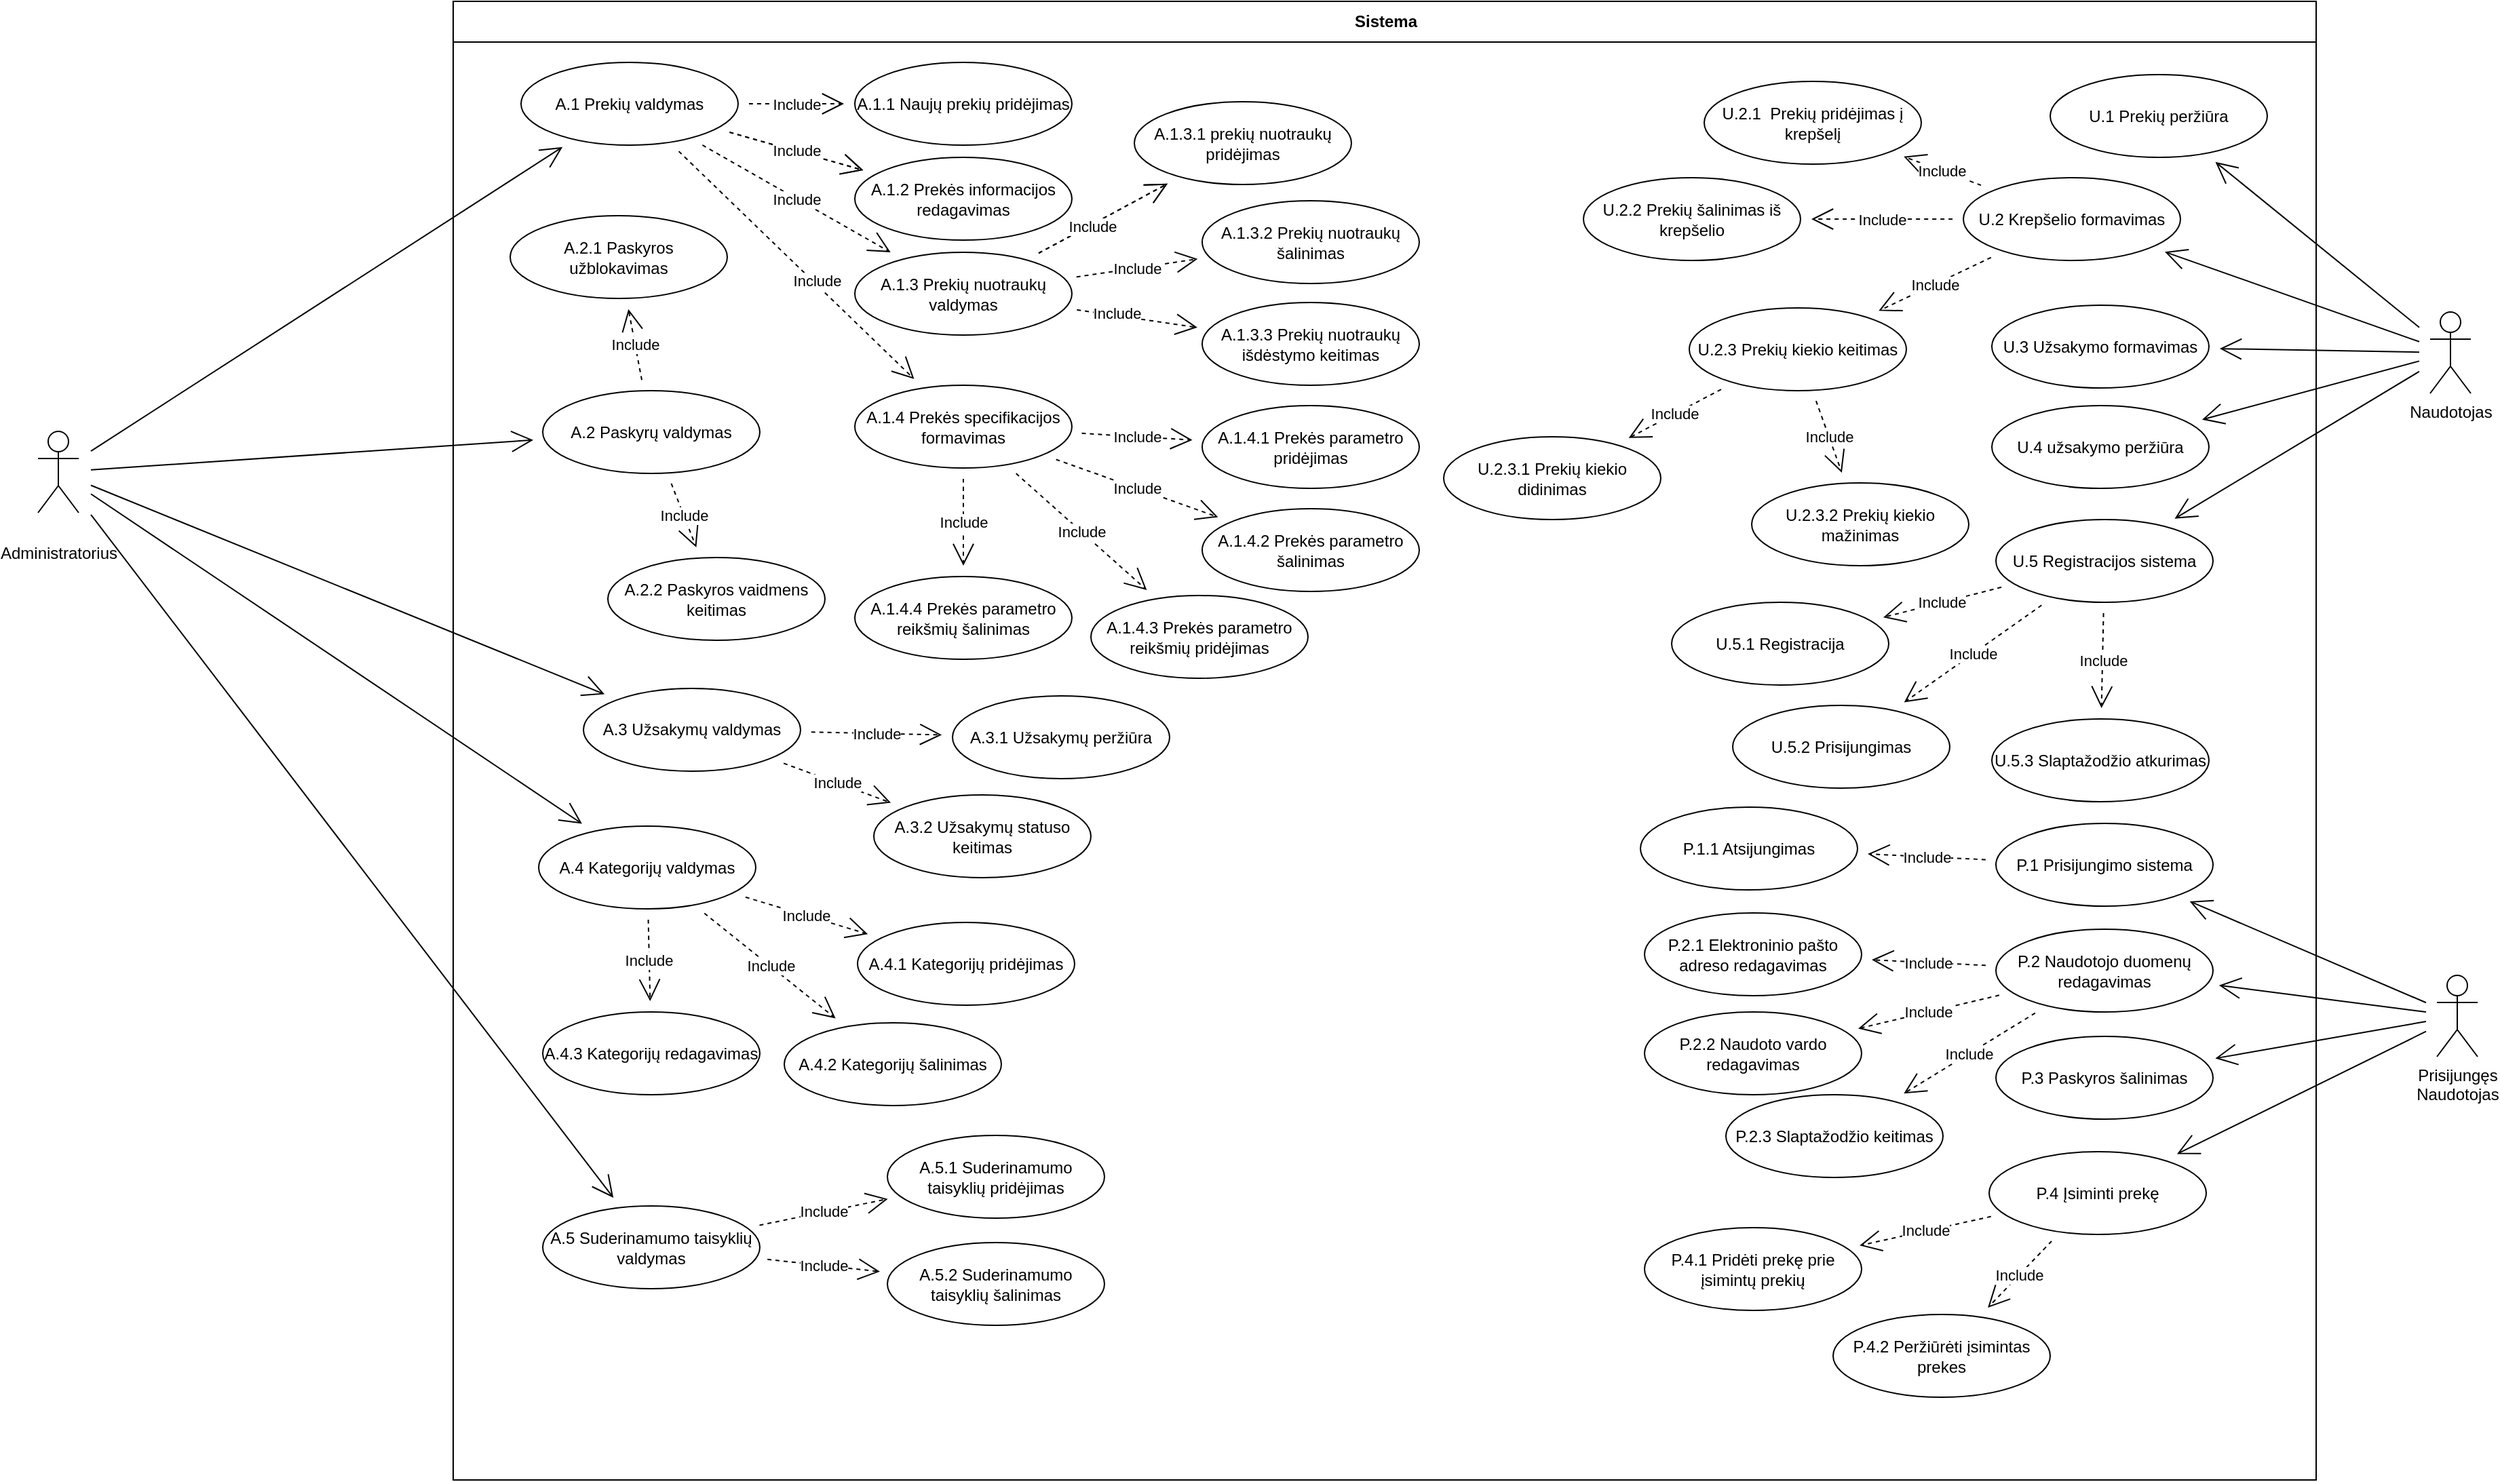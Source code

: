 <mxfile>
    <diagram id="DxKpvd3GSa204IADqyGO" name="Page-1">
        <mxGraphModel dx="1756" dy="931" grid="0" gridSize="10" guides="1" tooltips="1" connect="1" arrows="1" fold="1" page="0" pageScale="1" pageWidth="850" pageHeight="1100" math="0" shadow="0">
            <root>
                <mxCell id="0"/>
                <mxCell id="1" parent="0"/>
                <mxCell id="8" style="edgeStyle=none;curved=1;rounded=0;orthogonalLoop=1;jettySize=auto;html=1;endArrow=open;startSize=14;endSize=14;sourcePerimeterSpacing=8;targetPerimeterSpacing=8;" edge="1" parent="1" source="2" target="7">
                    <mxGeometry relative="1" as="geometry"/>
                </mxCell>
                <mxCell id="14" style="edgeStyle=none;curved=1;rounded=0;orthogonalLoop=1;jettySize=auto;html=1;endArrow=open;startSize=14;endSize=14;sourcePerimeterSpacing=8;targetPerimeterSpacing=8;" edge="1" parent="1" source="2" target="10">
                    <mxGeometry relative="1" as="geometry"/>
                </mxCell>
                <mxCell id="15" style="edgeStyle=none;curved=1;rounded=0;orthogonalLoop=1;jettySize=auto;html=1;endArrow=open;startSize=14;endSize=14;sourcePerimeterSpacing=8;targetPerimeterSpacing=8;" edge="1" parent="1" source="2" target="11">
                    <mxGeometry relative="1" as="geometry"/>
                </mxCell>
                <mxCell id="16" style="edgeStyle=none;curved=1;rounded=0;orthogonalLoop=1;jettySize=auto;html=1;endArrow=open;startSize=14;endSize=14;sourcePerimeterSpacing=8;targetPerimeterSpacing=8;" edge="1" parent="1" source="2" target="12">
                    <mxGeometry relative="1" as="geometry"/>
                </mxCell>
                <mxCell id="17" style="edgeStyle=none;curved=1;rounded=0;orthogonalLoop=1;jettySize=auto;html=1;endArrow=open;startSize=14;endSize=14;sourcePerimeterSpacing=8;targetPerimeterSpacing=8;" edge="1" parent="1" source="2" target="13">
                    <mxGeometry relative="1" as="geometry"/>
                </mxCell>
                <mxCell id="2" value="Administratorius" style="shape=umlActor;html=1;verticalLabelPosition=bottom;verticalAlign=middle;align=center;strokeWidth=1;perimeterSpacing=1;" parent="1" vertex="1">
                    <mxGeometry x="115" y="562" width="30" height="60" as="geometry"/>
                </mxCell>
                <mxCell id="3" value="Sistema" style="swimlane;fontStyle=1;align=center;horizontal=1;startSize=30;collapsible=0;html=1;" parent="1" vertex="1">
                    <mxGeometry x="421" y="245" width="1373" height="1090" as="geometry"/>
                </mxCell>
                <mxCell id="47" value="Include" style="edgeStyle=none;curved=1;rounded=0;orthogonalLoop=1;jettySize=auto;html=1;dashed=1;endArrow=open;startSize=14;endSize=14;sourcePerimeterSpacing=8;targetPerimeterSpacing=8;" edge="1" parent="3" source="7" target="46">
                    <mxGeometry relative="1" as="geometry"/>
                </mxCell>
                <mxCell id="53" value="" style="edgeStyle=none;curved=1;rounded=0;orthogonalLoop=1;jettySize=auto;html=1;dashed=1;endArrow=open;startSize=14;endSize=14;sourcePerimeterSpacing=8;targetPerimeterSpacing=8;" edge="1" parent="3" source="7" target="48">
                    <mxGeometry relative="1" as="geometry"/>
                </mxCell>
                <mxCell id="55" value="Include" style="edgeStyle=none;curved=1;rounded=0;orthogonalLoop=1;jettySize=auto;html=1;dashed=1;endArrow=open;startSize=14;endSize=14;sourcePerimeterSpacing=8;targetPerimeterSpacing=8;" edge="1" parent="3" source="7" target="54">
                    <mxGeometry relative="1" as="geometry"/>
                </mxCell>
                <mxCell id="66" value="Include" style="edgeStyle=none;curved=1;rounded=0;orthogonalLoop=1;jettySize=auto;html=1;dashed=1;endArrow=open;startSize=14;endSize=14;sourcePerimeterSpacing=8;targetPerimeterSpacing=8;" edge="1" parent="3" source="7" target="48">
                    <mxGeometry relative="1" as="geometry"/>
                </mxCell>
                <mxCell id="70" style="edgeStyle=none;curved=1;rounded=0;orthogonalLoop=1;jettySize=auto;html=1;dashed=1;endArrow=open;startSize=14;endSize=14;sourcePerimeterSpacing=8;targetPerimeterSpacing=8;" edge="1" parent="3" source="7" target="69">
                    <mxGeometry relative="1" as="geometry"/>
                </mxCell>
                <mxCell id="72" value="Include" style="edgeLabel;html=1;align=center;verticalAlign=middle;resizable=0;points=[];" vertex="1" connectable="0" parent="70">
                    <mxGeometry x="0.155" y="2" relative="1" as="geometry">
                        <mxPoint as="offset"/>
                    </mxGeometry>
                </mxCell>
                <mxCell id="7" value="A.1 Prekių valdymas" style="ellipse;whiteSpace=wrap;html=1;" vertex="1" parent="3">
                    <mxGeometry x="50" y="45" width="160" height="61" as="geometry"/>
                </mxCell>
                <mxCell id="85" value="Include" style="edgeStyle=none;curved=1;rounded=0;orthogonalLoop=1;jettySize=auto;html=1;dashed=1;endArrow=open;startSize=14;endSize=14;sourcePerimeterSpacing=8;targetPerimeterSpacing=8;" edge="1" parent="3" source="10" target="84">
                    <mxGeometry relative="1" as="geometry"/>
                </mxCell>
                <mxCell id="88" value="Include" style="edgeStyle=none;curved=1;rounded=0;orthogonalLoop=1;jettySize=auto;html=1;dashed=1;endArrow=open;startSize=14;endSize=14;sourcePerimeterSpacing=8;targetPerimeterSpacing=8;" edge="1" parent="3" source="10" target="87">
                    <mxGeometry relative="1" as="geometry"/>
                </mxCell>
                <mxCell id="10" value="A.2 Paskyrų valdymas" style="ellipse;whiteSpace=wrap;html=1;" vertex="1" parent="3">
                    <mxGeometry x="66" y="287" width="160" height="61" as="geometry"/>
                </mxCell>
                <mxCell id="19" value="U.1 Prekių peržiūra" style="ellipse;whiteSpace=wrap;html=1;" vertex="1" parent="3">
                    <mxGeometry x="1177" y="54" width="160" height="61" as="geometry"/>
                </mxCell>
                <mxCell id="107" value="Include" style="edgeStyle=none;curved=1;rounded=0;orthogonalLoop=1;jettySize=auto;html=1;dashed=1;endArrow=open;startSize=14;endSize=14;sourcePerimeterSpacing=8;targetPerimeterSpacing=8;" edge="1" parent="3" source="20" target="106">
                    <mxGeometry relative="1" as="geometry"/>
                </mxCell>
                <mxCell id="109" value="Include" style="edgeStyle=none;curved=1;rounded=0;orthogonalLoop=1;jettySize=auto;html=1;dashed=1;endArrow=open;startSize=14;endSize=14;sourcePerimeterSpacing=8;targetPerimeterSpacing=8;" edge="1" parent="3" source="20" target="108">
                    <mxGeometry relative="1" as="geometry"/>
                </mxCell>
                <mxCell id="112" value="Include" style="edgeStyle=none;curved=1;rounded=0;orthogonalLoop=1;jettySize=auto;html=1;dashed=1;endArrow=open;startSize=14;endSize=14;sourcePerimeterSpacing=8;targetPerimeterSpacing=8;" edge="1" parent="3" source="20" target="111">
                    <mxGeometry relative="1" as="geometry"/>
                </mxCell>
                <mxCell id="20" value="U.2 Krepšelio formavimas" style="ellipse;whiteSpace=wrap;html=1;" vertex="1" parent="3">
                    <mxGeometry x="1113" y="130" width="160" height="61" as="geometry"/>
                </mxCell>
                <mxCell id="22" value="U.4 užsakymo peržiūra" style="ellipse;whiteSpace=wrap;html=1;" vertex="1" parent="3">
                    <mxGeometry x="1134" y="298" width="160" height="61" as="geometry"/>
                </mxCell>
                <mxCell id="119" value="Include" style="edgeStyle=none;curved=1;rounded=0;orthogonalLoop=1;jettySize=auto;html=1;dashed=1;endArrow=open;startSize=14;endSize=14;sourcePerimeterSpacing=8;targetPerimeterSpacing=8;" edge="1" parent="3" source="40" target="118">
                    <mxGeometry relative="1" as="geometry"/>
                </mxCell>
                <mxCell id="121" value="Include" style="edgeStyle=none;curved=1;rounded=0;orthogonalLoop=1;jettySize=auto;html=1;dashed=1;endArrow=open;startSize=14;endSize=14;sourcePerimeterSpacing=8;targetPerimeterSpacing=8;" edge="1" parent="3" source="40" target="120">
                    <mxGeometry relative="1" as="geometry"/>
                </mxCell>
                <mxCell id="124" value="Include" style="edgeStyle=none;curved=1;rounded=0;orthogonalLoop=1;jettySize=auto;html=1;dashed=1;endArrow=open;startSize=14;endSize=14;sourcePerimeterSpacing=8;targetPerimeterSpacing=8;" edge="1" parent="3" source="40" target="123">
                    <mxGeometry relative="1" as="geometry"/>
                </mxCell>
                <mxCell id="40" value="U.5 Registracijos sistema" style="ellipse;whiteSpace=wrap;html=1;" vertex="1" parent="3">
                    <mxGeometry x="1137" y="382" width="160" height="61" as="geometry"/>
                </mxCell>
                <mxCell id="46" value="A.1.1 Naujų prekių pridėjimas" style="ellipse;whiteSpace=wrap;html=1;" vertex="1" parent="3">
                    <mxGeometry x="296" y="45" width="160" height="61" as="geometry"/>
                </mxCell>
                <mxCell id="48" value="A.1.2 Prekės informacijos redagavimas" style="ellipse;whiteSpace=wrap;html=1;" vertex="1" parent="3">
                    <mxGeometry x="296" y="115" width="160" height="61" as="geometry"/>
                </mxCell>
                <mxCell id="57" value="" style="edgeStyle=none;curved=1;rounded=0;orthogonalLoop=1;jettySize=auto;html=1;dashed=1;endArrow=open;startSize=14;endSize=14;sourcePerimeterSpacing=8;targetPerimeterSpacing=8;" edge="1" parent="3" source="54" target="56">
                    <mxGeometry relative="1" as="geometry"/>
                </mxCell>
                <mxCell id="58" value="" style="edgeStyle=none;curved=1;rounded=0;orthogonalLoop=1;jettySize=auto;html=1;dashed=1;endArrow=open;startSize=14;endSize=14;sourcePerimeterSpacing=8;targetPerimeterSpacing=8;" edge="1" parent="3" source="54" target="56">
                    <mxGeometry relative="1" as="geometry"/>
                </mxCell>
                <mxCell id="64" value="Include" style="edgeLabel;html=1;align=center;verticalAlign=middle;resizable=0;points=[];" vertex="1" connectable="0" parent="58">
                    <mxGeometry x="-0.193" y="-1" relative="1" as="geometry">
                        <mxPoint as="offset"/>
                    </mxGeometry>
                </mxCell>
                <mxCell id="60" value="Include" style="edgeStyle=none;curved=1;rounded=0;orthogonalLoop=1;jettySize=auto;html=1;dashed=1;endArrow=open;startSize=14;endSize=14;sourcePerimeterSpacing=8;targetPerimeterSpacing=8;" edge="1" parent="3" source="54" target="59">
                    <mxGeometry relative="1" as="geometry"/>
                </mxCell>
                <mxCell id="62" value="" style="edgeStyle=none;curved=1;rounded=0;orthogonalLoop=1;jettySize=auto;html=1;dashed=1;endArrow=open;startSize=14;endSize=14;sourcePerimeterSpacing=8;targetPerimeterSpacing=8;" edge="1" parent="3" source="54" target="61">
                    <mxGeometry relative="1" as="geometry"/>
                </mxCell>
                <mxCell id="63" value="Include" style="edgeLabel;html=1;align=center;verticalAlign=middle;resizable=0;points=[];" vertex="1" connectable="0" parent="62">
                    <mxGeometry x="-0.35" y="2" relative="1" as="geometry">
                        <mxPoint as="offset"/>
                    </mxGeometry>
                </mxCell>
                <mxCell id="54" value="A.1.3 Prekių nuotraukų valdymas" style="ellipse;whiteSpace=wrap;html=1;" vertex="1" parent="3">
                    <mxGeometry x="296" y="185" width="160" height="61" as="geometry"/>
                </mxCell>
                <mxCell id="21" value="U.3 Užsakymo formavimas" style="ellipse;whiteSpace=wrap;html=1;" vertex="1" parent="3">
                    <mxGeometry x="1134" y="224" width="160" height="61" as="geometry"/>
                </mxCell>
                <mxCell id="56" value="A.1.3.1 prekių nuotraukų pridėjimas" style="ellipse;whiteSpace=wrap;html=1;" vertex="1" parent="3">
                    <mxGeometry x="502" y="74" width="160" height="61" as="geometry"/>
                </mxCell>
                <mxCell id="59" value="A.1.3.2 Prekių nuotraukų šalinimas" style="ellipse;whiteSpace=wrap;html=1;" vertex="1" parent="3">
                    <mxGeometry x="552" y="147" width="160" height="61" as="geometry"/>
                </mxCell>
                <mxCell id="61" value="A.1.3.3 Prekių nuotraukų išdėstymo keitimas" style="ellipse;whiteSpace=wrap;html=1;" vertex="1" parent="3">
                    <mxGeometry x="552" y="222" width="160" height="61" as="geometry"/>
                </mxCell>
                <mxCell id="75" value="Include" style="edgeStyle=none;curved=1;rounded=0;orthogonalLoop=1;jettySize=auto;html=1;dashed=1;endArrow=open;startSize=14;endSize=14;sourcePerimeterSpacing=8;targetPerimeterSpacing=8;" edge="1" parent="3" source="69" target="74">
                    <mxGeometry relative="1" as="geometry"/>
                </mxCell>
                <mxCell id="77" value="Include" style="edgeStyle=none;curved=1;rounded=0;orthogonalLoop=1;jettySize=auto;html=1;dashed=1;endArrow=open;startSize=14;endSize=14;sourcePerimeterSpacing=8;targetPerimeterSpacing=8;" edge="1" parent="3" source="69" target="76">
                    <mxGeometry relative="1" as="geometry"/>
                </mxCell>
                <mxCell id="79" value="Include" style="edgeStyle=none;curved=1;rounded=0;orthogonalLoop=1;jettySize=auto;html=1;dashed=1;endArrow=open;startSize=14;endSize=14;sourcePerimeterSpacing=8;targetPerimeterSpacing=8;" edge="1" parent="3" source="69" target="78">
                    <mxGeometry relative="1" as="geometry"/>
                </mxCell>
                <mxCell id="81" value="Include" style="edgeStyle=none;curved=1;rounded=0;orthogonalLoop=1;jettySize=auto;html=1;dashed=1;endArrow=open;startSize=14;endSize=14;sourcePerimeterSpacing=8;targetPerimeterSpacing=8;" edge="1" parent="3" source="69" target="80">
                    <mxGeometry relative="1" as="geometry"/>
                </mxCell>
                <mxCell id="69" value="A.1.4 Prekės specifikacijos formavimas" style="ellipse;whiteSpace=wrap;html=1;" vertex="1" parent="3">
                    <mxGeometry x="296" y="283" width="160" height="61" as="geometry"/>
                </mxCell>
                <mxCell id="74" value="A.1.4.1 Prekės parametro pridėjimas" style="ellipse;whiteSpace=wrap;html=1;" vertex="1" parent="3">
                    <mxGeometry x="552" y="298" width="160" height="61" as="geometry"/>
                </mxCell>
                <mxCell id="76" value="A.1.4.2 Prekės parametro šalinimas" style="ellipse;whiteSpace=wrap;html=1;" vertex="1" parent="3">
                    <mxGeometry x="552" y="374" width="160" height="61" as="geometry"/>
                </mxCell>
                <mxCell id="78" value="A.1.4.3 Prekės parametro reikšmių pridėjimas" style="ellipse;whiteSpace=wrap;html=1;" vertex="1" parent="3">
                    <mxGeometry x="470" y="438" width="160" height="61" as="geometry"/>
                </mxCell>
                <mxCell id="80" value="A.1.4.4 Prekės parametro reikšmių šalinimas" style="ellipse;whiteSpace=wrap;html=1;" vertex="1" parent="3">
                    <mxGeometry x="296" y="424" width="160" height="61" as="geometry"/>
                </mxCell>
                <mxCell id="84" value="A.2.1 Paskyros &lt;br&gt;užblokavimas" style="ellipse;whiteSpace=wrap;html=1;" vertex="1" parent="3">
                    <mxGeometry x="42" y="158" width="160" height="61" as="geometry"/>
                </mxCell>
                <mxCell id="87" value="A.2.2 Paskyros vaidmens keitimas" style="ellipse;whiteSpace=wrap;html=1;" vertex="1" parent="3">
                    <mxGeometry x="114" y="410" width="160" height="61" as="geometry"/>
                </mxCell>
                <mxCell id="90" value="Include" style="edgeStyle=none;curved=1;rounded=0;orthogonalLoop=1;jettySize=auto;html=1;dashed=1;endArrow=open;startSize=14;endSize=14;sourcePerimeterSpacing=8;targetPerimeterSpacing=8;" edge="1" parent="3" source="11" target="89">
                    <mxGeometry relative="1" as="geometry"/>
                </mxCell>
                <mxCell id="93" value="Include" style="edgeStyle=none;curved=1;rounded=0;orthogonalLoop=1;jettySize=auto;html=1;dashed=1;endArrow=open;startSize=14;endSize=14;sourcePerimeterSpacing=8;targetPerimeterSpacing=8;" edge="1" parent="3" source="11" target="92">
                    <mxGeometry relative="1" as="geometry"/>
                </mxCell>
                <mxCell id="11" value="A.3 Užsakymų valdymas" style="ellipse;whiteSpace=wrap;html=1;" vertex="1" parent="3">
                    <mxGeometry x="96" y="506.5" width="160" height="61" as="geometry"/>
                </mxCell>
                <mxCell id="89" value="A.3.1 Užsakymų peržiūra" style="ellipse;whiteSpace=wrap;html=1;" vertex="1" parent="3">
                    <mxGeometry x="368" y="512" width="160" height="61" as="geometry"/>
                </mxCell>
                <mxCell id="92" value="A.3.2 Užsakymų statuso keitimas" style="ellipse;whiteSpace=wrap;html=1;" vertex="1" parent="3">
                    <mxGeometry x="310" y="585" width="160" height="61" as="geometry"/>
                </mxCell>
                <mxCell id="95" value="Include" style="edgeStyle=none;curved=1;rounded=0;orthogonalLoop=1;jettySize=auto;html=1;dashed=1;endArrow=open;startSize=14;endSize=14;sourcePerimeterSpacing=8;targetPerimeterSpacing=8;" edge="1" parent="3" source="12" target="94">
                    <mxGeometry relative="1" as="geometry"/>
                </mxCell>
                <mxCell id="98" value="Include" style="edgeStyle=none;curved=1;rounded=0;orthogonalLoop=1;jettySize=auto;html=1;dashed=1;endArrow=open;startSize=14;endSize=14;sourcePerimeterSpacing=8;targetPerimeterSpacing=8;" edge="1" parent="3" source="12" target="97">
                    <mxGeometry relative="1" as="geometry"/>
                </mxCell>
                <mxCell id="100" value="Include" style="edgeStyle=none;curved=1;rounded=0;orthogonalLoop=1;jettySize=auto;html=1;dashed=1;endArrow=open;startSize=14;endSize=14;sourcePerimeterSpacing=8;targetPerimeterSpacing=8;" edge="1" parent="3" source="12" target="99">
                    <mxGeometry relative="1" as="geometry"/>
                </mxCell>
                <mxCell id="12" value="A.4 Kategorijų valdymas" style="ellipse;whiteSpace=wrap;html=1;" vertex="1" parent="3">
                    <mxGeometry x="63" y="608" width="160" height="61" as="geometry"/>
                </mxCell>
                <mxCell id="94" value="A.4.1 Kategorijų pridėjimas" style="ellipse;whiteSpace=wrap;html=1;" vertex="1" parent="3">
                    <mxGeometry x="298" y="679" width="160" height="61" as="geometry"/>
                </mxCell>
                <mxCell id="97" value="A.4.2 Kategorijų šalinimas" style="ellipse;whiteSpace=wrap;html=1;" vertex="1" parent="3">
                    <mxGeometry x="244" y="753" width="160" height="61" as="geometry"/>
                </mxCell>
                <mxCell id="99" value="A.4.3 Kategorijų redagavimas" style="ellipse;whiteSpace=wrap;html=1;" vertex="1" parent="3">
                    <mxGeometry x="66" y="745" width="160" height="61" as="geometry"/>
                </mxCell>
                <mxCell id="102" value="Include" style="edgeStyle=none;curved=1;rounded=0;orthogonalLoop=1;jettySize=auto;html=1;dashed=1;endArrow=open;startSize=14;endSize=14;sourcePerimeterSpacing=8;targetPerimeterSpacing=8;" edge="1" parent="3" source="13" target="101">
                    <mxGeometry relative="1" as="geometry"/>
                </mxCell>
                <mxCell id="104" value="Include" style="edgeStyle=none;curved=1;rounded=0;orthogonalLoop=1;jettySize=auto;html=1;dashed=1;endArrow=open;startSize=14;endSize=14;sourcePerimeterSpacing=8;targetPerimeterSpacing=8;" edge="1" parent="3" source="13" target="103">
                    <mxGeometry relative="1" as="geometry"/>
                </mxCell>
                <mxCell id="13" value="A.5 Suderinamumo taisyklių valdymas" style="ellipse;whiteSpace=wrap;html=1;" vertex="1" parent="3">
                    <mxGeometry x="66" y="888" width="160" height="61" as="geometry"/>
                </mxCell>
                <mxCell id="101" value="A.5.1 Suderinamumo taisyklių pridėjimas" style="ellipse;whiteSpace=wrap;html=1;" vertex="1" parent="3">
                    <mxGeometry x="320" y="836" width="160" height="61" as="geometry"/>
                </mxCell>
                <mxCell id="103" value="A.5.2 Suderinamumo taisyklių šalinimas" style="ellipse;whiteSpace=wrap;html=1;" vertex="1" parent="3">
                    <mxGeometry x="320" y="915" width="160" height="61" as="geometry"/>
                </mxCell>
                <mxCell id="106" value="U.2.1&amp;nbsp; Prekių pridėjimas į krepšelį" style="ellipse;whiteSpace=wrap;html=1;" vertex="1" parent="3">
                    <mxGeometry x="922" y="59" width="160" height="61" as="geometry"/>
                </mxCell>
                <mxCell id="115" value="Include" style="edgeStyle=none;curved=1;rounded=0;orthogonalLoop=1;jettySize=auto;html=1;dashed=1;endArrow=open;startSize=14;endSize=14;sourcePerimeterSpacing=8;targetPerimeterSpacing=8;" edge="1" parent="3" source="108" target="114">
                    <mxGeometry relative="1" as="geometry"/>
                </mxCell>
                <mxCell id="117" value="Include" style="edgeStyle=none;curved=1;rounded=0;orthogonalLoop=1;jettySize=auto;html=1;dashed=1;endArrow=open;startSize=14;endSize=14;sourcePerimeterSpacing=8;targetPerimeterSpacing=8;" edge="1" parent="3" source="108" target="116">
                    <mxGeometry relative="1" as="geometry"/>
                </mxCell>
                <mxCell id="108" value="U.2.3 Prekių kiekio keitimas" style="ellipse;whiteSpace=wrap;html=1;" vertex="1" parent="3">
                    <mxGeometry x="911" y="226" width="160" height="61" as="geometry"/>
                </mxCell>
                <mxCell id="111" value="U.2.2 Prekių šalinimas iš krepšelio" style="ellipse;whiteSpace=wrap;html=1;" vertex="1" parent="3">
                    <mxGeometry x="833" y="130" width="160" height="61" as="geometry"/>
                </mxCell>
                <mxCell id="114" value="U.2.3.1 Prekių kiekio didinimas" style="ellipse;whiteSpace=wrap;html=1;" vertex="1" parent="3">
                    <mxGeometry x="730" y="321" width="160" height="61" as="geometry"/>
                </mxCell>
                <mxCell id="116" value="U.2.3.2 Prekių kiekio mažinimas" style="ellipse;whiteSpace=wrap;html=1;" vertex="1" parent="3">
                    <mxGeometry x="957" y="355" width="160" height="61" as="geometry"/>
                </mxCell>
                <mxCell id="118" value="U.5.1 Registracija" style="ellipse;whiteSpace=wrap;html=1;" vertex="1" parent="3">
                    <mxGeometry x="898" y="443" width="160" height="61" as="geometry"/>
                </mxCell>
                <mxCell id="120" value="U.5.2 Prisijungimas" style="ellipse;whiteSpace=wrap;html=1;" vertex="1" parent="3">
                    <mxGeometry x="943" y="519" width="160" height="61" as="geometry"/>
                </mxCell>
                <mxCell id="123" value="U.5.3 Slaptažodžio atkurimas" style="ellipse;whiteSpace=wrap;html=1;" vertex="1" parent="3">
                    <mxGeometry x="1134" y="529" width="160" height="61" as="geometry"/>
                </mxCell>
                <mxCell id="31" value="P.1 Prisijungimo sistema" style="ellipse;whiteSpace=wrap;html=1;" vertex="1" parent="3">
                    <mxGeometry x="1137" y="606" width="160" height="61" as="geometry"/>
                </mxCell>
                <mxCell id="42" value="P.1.1 Atsijungimas" style="ellipse;whiteSpace=wrap;html=1;" vertex="1" parent="3">
                    <mxGeometry x="875" y="594" width="160" height="61" as="geometry"/>
                </mxCell>
                <mxCell id="43" value="Include" style="edgeStyle=none;curved=1;rounded=0;orthogonalLoop=1;jettySize=auto;html=1;endArrow=open;startSize=14;endSize=14;sourcePerimeterSpacing=8;targetPerimeterSpacing=8;dashed=1;" edge="1" parent="3" source="31" target="42">
                    <mxGeometry relative="1" as="geometry"/>
                </mxCell>
                <mxCell id="127" value="Include" style="edgeStyle=none;curved=1;rounded=0;orthogonalLoop=1;jettySize=auto;html=1;dashed=1;endArrow=open;startSize=14;endSize=14;sourcePerimeterSpacing=8;targetPerimeterSpacing=8;" edge="1" parent="3" source="32" target="126">
                    <mxGeometry relative="1" as="geometry"/>
                </mxCell>
                <mxCell id="129" value="Include" style="edgeStyle=none;curved=1;rounded=0;orthogonalLoop=1;jettySize=auto;html=1;dashed=1;endArrow=open;startSize=14;endSize=14;sourcePerimeterSpacing=8;targetPerimeterSpacing=8;" edge="1" parent="3" source="32" target="128">
                    <mxGeometry relative="1" as="geometry"/>
                </mxCell>
                <mxCell id="131" value="Include" style="edgeStyle=none;curved=1;rounded=0;orthogonalLoop=1;jettySize=auto;html=1;dashed=1;endArrow=open;startSize=14;endSize=14;sourcePerimeterSpacing=8;targetPerimeterSpacing=8;" edge="1" parent="3" source="32" target="130">
                    <mxGeometry relative="1" as="geometry"/>
                </mxCell>
                <mxCell id="32" value="P.2 Naudotojo duomenų redagavimas" style="ellipse;whiteSpace=wrap;html=1;" vertex="1" parent="3">
                    <mxGeometry x="1137" y="684" width="160" height="61" as="geometry"/>
                </mxCell>
                <mxCell id="30" value="P.3 Paskyros šalinimas" style="ellipse;whiteSpace=wrap;html=1;" vertex="1" parent="3">
                    <mxGeometry x="1137" y="763" width="160" height="61" as="geometry"/>
                </mxCell>
                <mxCell id="134" value="Include" style="edgeStyle=none;curved=1;rounded=0;orthogonalLoop=1;jettySize=auto;html=1;dashed=1;endArrow=open;startSize=14;endSize=14;sourcePerimeterSpacing=8;targetPerimeterSpacing=8;" edge="1" parent="3" source="33" target="133">
                    <mxGeometry relative="1" as="geometry"/>
                </mxCell>
                <mxCell id="136" value="Include" style="edgeStyle=none;curved=1;rounded=0;orthogonalLoop=1;jettySize=auto;html=1;dashed=1;endArrow=open;startSize=14;endSize=14;sourcePerimeterSpacing=8;targetPerimeterSpacing=8;" edge="1" parent="3" source="33" target="135">
                    <mxGeometry relative="1" as="geometry"/>
                </mxCell>
                <mxCell id="33" value="P.4 Įsiminti prekę" style="ellipse;whiteSpace=wrap;html=1;" vertex="1" parent="3">
                    <mxGeometry x="1132" y="848" width="160" height="61" as="geometry"/>
                </mxCell>
                <mxCell id="126" value="P.2.1 Elektroninio pašto adreso redagavimas" style="ellipse;whiteSpace=wrap;html=1;" vertex="1" parent="3">
                    <mxGeometry x="878" y="672" width="160" height="61" as="geometry"/>
                </mxCell>
                <mxCell id="128" value="P.2.2 Naudoto vardo redagavimas" style="ellipse;whiteSpace=wrap;html=1;" vertex="1" parent="3">
                    <mxGeometry x="878" y="745" width="160" height="61" as="geometry"/>
                </mxCell>
                <mxCell id="130" value="P.2.3 Slaptažodžio keitimas" style="ellipse;whiteSpace=wrap;html=1;" vertex="1" parent="3">
                    <mxGeometry x="938" y="806" width="160" height="61" as="geometry"/>
                </mxCell>
                <mxCell id="133" value="P.4.1 Pridėti prekę prie įsimintų prekių" style="ellipse;whiteSpace=wrap;html=1;" vertex="1" parent="3">
                    <mxGeometry x="878" y="904" width="160" height="61" as="geometry"/>
                </mxCell>
                <mxCell id="135" value="P.4.2 Peržiūrėti įsimintas prekes" style="ellipse;whiteSpace=wrap;html=1;" vertex="1" parent="3">
                    <mxGeometry x="1017" y="968" width="160" height="61" as="geometry"/>
                </mxCell>
                <mxCell id="23" style="edgeStyle=none;curved=1;rounded=0;orthogonalLoop=1;jettySize=auto;html=1;endArrow=open;startSize=14;endSize=14;sourcePerimeterSpacing=8;targetPerimeterSpacing=8;" edge="1" parent="1" source="18" target="22">
                    <mxGeometry relative="1" as="geometry"/>
                </mxCell>
                <mxCell id="24" style="edgeStyle=none;curved=1;rounded=0;orthogonalLoop=1;jettySize=auto;html=1;endArrow=open;startSize=14;endSize=14;sourcePerimeterSpacing=8;targetPerimeterSpacing=8;" edge="1" parent="1" source="18" target="21">
                    <mxGeometry relative="1" as="geometry"/>
                </mxCell>
                <mxCell id="26" style="edgeStyle=none;curved=1;rounded=0;orthogonalLoop=1;jettySize=auto;html=1;endArrow=open;startSize=14;endSize=14;sourcePerimeterSpacing=8;targetPerimeterSpacing=8;" edge="1" parent="1" source="18" target="19">
                    <mxGeometry relative="1" as="geometry"/>
                </mxCell>
                <mxCell id="41" style="edgeStyle=none;curved=1;rounded=0;orthogonalLoop=1;jettySize=auto;html=1;endArrow=open;startSize=14;endSize=14;sourcePerimeterSpacing=8;targetPerimeterSpacing=8;" edge="1" parent="1" source="18" target="40">
                    <mxGeometry relative="1" as="geometry"/>
                </mxCell>
                <mxCell id="45" style="edgeStyle=none;curved=1;rounded=0;orthogonalLoop=1;jettySize=auto;html=1;endArrow=open;startSize=14;endSize=14;sourcePerimeterSpacing=8;targetPerimeterSpacing=8;" edge="1" parent="1" source="18" target="20">
                    <mxGeometry relative="1" as="geometry"/>
                </mxCell>
                <mxCell id="18" value="Naudotojas" style="shape=umlActor;html=1;verticalLabelPosition=bottom;verticalAlign=top;align=center;" vertex="1" parent="1">
                    <mxGeometry x="1878" y="474" width="30" height="60" as="geometry"/>
                </mxCell>
                <mxCell id="35" style="edgeStyle=none;curved=1;rounded=0;orthogonalLoop=1;jettySize=auto;html=1;endArrow=open;startSize=14;endSize=14;sourcePerimeterSpacing=8;targetPerimeterSpacing=8;" edge="1" parent="1" source="29" target="31">
                    <mxGeometry relative="1" as="geometry"/>
                </mxCell>
                <mxCell id="36" style="edgeStyle=none;curved=1;rounded=0;orthogonalLoop=1;jettySize=auto;html=1;endArrow=open;startSize=14;endSize=14;sourcePerimeterSpacing=8;targetPerimeterSpacing=8;" edge="1" parent="1" source="29" target="32">
                    <mxGeometry relative="1" as="geometry"/>
                </mxCell>
                <mxCell id="37" style="edgeStyle=none;curved=1;rounded=0;orthogonalLoop=1;jettySize=auto;html=1;endArrow=open;startSize=14;endSize=14;sourcePerimeterSpacing=8;targetPerimeterSpacing=8;" edge="1" parent="1" source="29" target="30">
                    <mxGeometry relative="1" as="geometry"/>
                </mxCell>
                <mxCell id="38" style="edgeStyle=none;curved=1;rounded=0;orthogonalLoop=1;jettySize=auto;html=1;endArrow=open;startSize=14;endSize=14;sourcePerimeterSpacing=8;targetPerimeterSpacing=8;" edge="1" parent="1" source="29" target="33">
                    <mxGeometry relative="1" as="geometry"/>
                </mxCell>
                <mxCell id="29" value="Prisijungęs &lt;br&gt;Naudotojas" style="shape=umlActor;html=1;verticalLabelPosition=bottom;verticalAlign=top;align=center;" vertex="1" parent="1">
                    <mxGeometry x="1883" y="963" width="30" height="60" as="geometry"/>
                </mxCell>
            </root>
        </mxGraphModel>
    </diagram>
</mxfile>